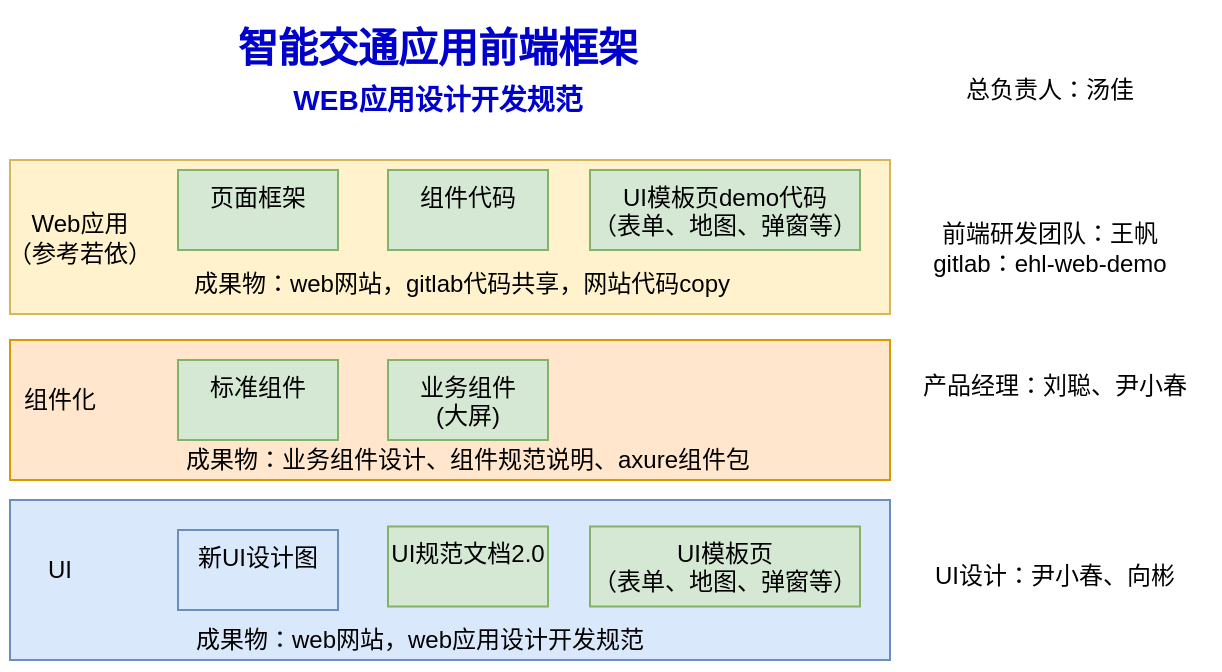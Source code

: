<mxfile version="24.3.0" type="github">
  <diagram name="UI及组件化" id="z0EhWLpogA51Fq5rZ20b">
    <mxGraphModel dx="989" dy="486" grid="1" gridSize="10" guides="1" tooltips="1" connect="1" arrows="1" fold="1" page="1" pageScale="1" pageWidth="827" pageHeight="1169" math="0" shadow="0">
      <root>
        <mxCell id="0" />
        <mxCell id="1" parent="0" />
        <mxCell id="tG885CDq0jZlOQL7Jjer-1" value="" style="rounded=0;whiteSpace=wrap;html=1;fillColor=#fff2cc;strokeColor=#d6b656;" vertex="1" parent="1">
          <mxGeometry x="40" y="170" width="440" height="77" as="geometry" />
        </mxCell>
        <mxCell id="tG885CDq0jZlOQL7Jjer-3" value="" style="rounded=0;whiteSpace=wrap;html=1;fillColor=#ffe6cc;strokeColor=#d79b00;" vertex="1" parent="1">
          <mxGeometry x="40" y="260" width="440" height="70" as="geometry" />
        </mxCell>
        <mxCell id="tG885CDq0jZlOQL7Jjer-4" value="" style="rounded=0;whiteSpace=wrap;html=1;fillColor=#dae8fc;strokeColor=#6c8ebf;" vertex="1" parent="1">
          <mxGeometry x="40" y="340" width="440" height="80" as="geometry" />
        </mxCell>
        <mxCell id="tG885CDq0jZlOQL7Jjer-5" value="UI" style="text;html=1;align=center;verticalAlign=middle;whiteSpace=wrap;rounded=0;" vertex="1" parent="1">
          <mxGeometry x="40" y="360" width="50" height="30" as="geometry" />
        </mxCell>
        <mxCell id="tG885CDq0jZlOQL7Jjer-6" value="&lt;span style=&quot;color: rgb(0, 0, 0); font-family: Helvetica; font-size: 12px; font-style: normal; font-variant-ligatures: normal; font-variant-caps: normal; font-weight: 400; letter-spacing: normal; orphans: 2; text-indent: 0px; text-transform: none; widows: 2; word-spacing: 0px; -webkit-text-stroke-width: 0px; white-space: normal; text-decoration-thickness: initial; text-decoration-style: initial; text-decoration-color: initial; float: none; display: inline !important;&quot;&gt;UI规范文档2.0&lt;/span&gt;" style="text;whiteSpace=wrap;html=1;fillColor=#d5e8d4;strokeColor=#82b366;labelBackgroundColor=none;align=center;" vertex="1" parent="1">
          <mxGeometry x="229" y="353.25" width="80" height="40" as="geometry" />
        </mxCell>
        <mxCell id="tG885CDq0jZlOQL7Jjer-7" value="&lt;span style=&quot;font-family: Helvetica; font-size: 12px; font-style: normal; font-variant-ligatures: normal; font-variant-caps: normal; font-weight: 400; letter-spacing: normal; orphans: 2; text-indent: 0px; text-transform: none; widows: 2; word-spacing: 0px; -webkit-text-stroke-width: 0px; white-space: normal; text-decoration-thickness: initial; text-decoration-style: initial; text-decoration-color: initial; float: none; display: inline !important;&quot;&gt;新UI设计图&lt;/span&gt;" style="text;whiteSpace=wrap;html=1;fillColor=#dae8fc;strokeColor=#6c8ebf;fontColor=default;labelBackgroundColor=none;align=center;" vertex="1" parent="1">
          <mxGeometry x="124" y="355" width="80" height="40" as="geometry" />
        </mxCell>
        <mxCell id="tG885CDq0jZlOQL7Jjer-8" value="&lt;span style=&quot;color: rgb(0, 0, 0); font-family: Helvetica; font-size: 12px; font-style: normal; font-variant-ligatures: normal; font-variant-caps: normal; font-weight: 400; letter-spacing: normal; orphans: 2; text-indent: 0px; text-transform: none; widows: 2; word-spacing: 0px; -webkit-text-stroke-width: 0px; white-space: normal; text-decoration-thickness: initial; text-decoration-style: initial; text-decoration-color: initial; float: none; display: inline !important;&quot;&gt;UI模板页&lt;/span&gt;&lt;div&gt;&lt;span style=&quot;color: rgb(0, 0, 0); font-family: Helvetica; font-size: 12px; font-style: normal; font-variant-ligatures: normal; font-variant-caps: normal; font-weight: 400; letter-spacing: normal; orphans: 2; text-indent: 0px; text-transform: none; widows: 2; word-spacing: 0px; -webkit-text-stroke-width: 0px; white-space: normal; text-decoration-thickness: initial; text-decoration-style: initial; text-decoration-color: initial; float: none; display: inline !important;&quot;&gt;（表单、地图、弹窗等）&lt;/span&gt;&lt;/div&gt;" style="text;whiteSpace=wrap;html=1;fillColor=#d5e8d4;strokeColor=#82b366;labelBackgroundColor=none;align=center;" vertex="1" parent="1">
          <mxGeometry x="330" y="353.25" width="135" height="40" as="geometry" />
        </mxCell>
        <mxCell id="tG885CDq0jZlOQL7Jjer-9" value="组件化" style="text;html=1;align=center;verticalAlign=middle;whiteSpace=wrap;rounded=0;" vertex="1" parent="1">
          <mxGeometry x="40" y="275" width="50" height="30" as="geometry" />
        </mxCell>
        <mxCell id="tG885CDq0jZlOQL7Jjer-10" value="&lt;div style=&quot;&quot;&gt;&lt;span style=&quot;background-color: initial;&quot;&gt;标准组件&lt;/span&gt;&lt;/div&gt;" style="text;whiteSpace=wrap;html=1;fillColor=#d5e8d4;strokeColor=#82b366;labelBackgroundColor=none;align=center;" vertex="1" parent="1">
          <mxGeometry x="124" y="270" width="80" height="40" as="geometry" />
        </mxCell>
        <mxCell id="tG885CDq0jZlOQL7Jjer-11" value="&lt;div style=&quot;&quot;&gt;&lt;span style=&quot;background-color: initial;&quot;&gt;业务组件&lt;/span&gt;&lt;/div&gt;&lt;div style=&quot;&quot;&gt;&lt;span style=&quot;background-color: initial;&quot;&gt;(大屏)&lt;/span&gt;&lt;/div&gt;" style="text;whiteSpace=wrap;html=1;fillColor=#d5e8d4;strokeColor=#82b366;labelBackgroundColor=none;align=center;" vertex="1" parent="1">
          <mxGeometry x="229" y="270" width="80" height="40" as="geometry" />
        </mxCell>
        <mxCell id="tG885CDq0jZlOQL7Jjer-12" value="Web应用&lt;div&gt;（参考若依）&lt;/div&gt;" style="text;html=1;align=center;verticalAlign=middle;whiteSpace=wrap;rounded=0;" vertex="1" parent="1">
          <mxGeometry x="35" y="193.5" width="80" height="30" as="geometry" />
        </mxCell>
        <mxCell id="tG885CDq0jZlOQL7Jjer-13" value="智能交通应用前端框架&lt;div&gt;&lt;font style=&quot;font-size: 14px;&quot;&gt;WEB应用设计开发规范&lt;/font&gt;&lt;/div&gt;" style="text;html=1;align=center;verticalAlign=middle;whiteSpace=wrap;rounded=0;fontSize=20;fontStyle=1;fontColor=#0000CC;" vertex="1" parent="1">
          <mxGeometry x="124" y="90" width="260" height="70" as="geometry" />
        </mxCell>
        <mxCell id="tG885CDq0jZlOQL7Jjer-14" value="&lt;div style=&quot;&quot;&gt;页面框架&lt;/div&gt;" style="text;whiteSpace=wrap;html=1;fillColor=#d5e8d4;strokeColor=#82b366;labelBackgroundColor=none;align=center;" vertex="1" parent="1">
          <mxGeometry x="124" y="175" width="80" height="40" as="geometry" />
        </mxCell>
        <mxCell id="tG885CDq0jZlOQL7Jjer-16" value="组件代码" style="text;whiteSpace=wrap;html=1;fillColor=#d5e8d4;strokeColor=#82b366;labelBackgroundColor=none;align=center;" vertex="1" parent="1">
          <mxGeometry x="229" y="175" width="80" height="40" as="geometry" />
        </mxCell>
        <mxCell id="tG885CDq0jZlOQL7Jjer-17" value="前端研发团队：王帆&lt;div&gt;gitlab：ehl-web-demo&lt;/div&gt;" style="text;html=1;align=center;verticalAlign=middle;whiteSpace=wrap;rounded=0;" vertex="1" parent="1">
          <mxGeometry x="480" y="193.5" width="160" height="40" as="geometry" />
        </mxCell>
        <mxCell id="tG885CDq0jZlOQL7Jjer-18" value="产品经理：刘聪、尹小春" style="text;html=1;align=center;verticalAlign=middle;whiteSpace=wrap;rounded=0;" vertex="1" parent="1">
          <mxGeometry x="480" y="268.25" width="165" height="30" as="geometry" />
        </mxCell>
        <mxCell id="tG885CDq0jZlOQL7Jjer-19" value="UI设计：尹小春、向彬" style="text;html=1;align=center;verticalAlign=middle;whiteSpace=wrap;rounded=0;" vertex="1" parent="1">
          <mxGeometry x="480" y="363.25" width="165" height="30" as="geometry" />
        </mxCell>
        <mxCell id="tG885CDq0jZlOQL7Jjer-21" value="成果物：web网站，gitlab代码共享，网站代码copy" style="text;html=1;align=center;verticalAlign=middle;whiteSpace=wrap;rounded=0;" vertex="1" parent="1">
          <mxGeometry x="111" y="217" width="310" height="30" as="geometry" />
        </mxCell>
        <mxCell id="tG885CDq0jZlOQL7Jjer-22" value="成果物：业务组件设计、组件规范说明、axure组件包" style="text;html=1;align=center;verticalAlign=middle;whiteSpace=wrap;rounded=0;" vertex="1" parent="1">
          <mxGeometry x="111" y="305" width="316" height="30" as="geometry" />
        </mxCell>
        <mxCell id="tG885CDq0jZlOQL7Jjer-23" value="&lt;span style=&quot;color: rgb(0, 0, 0); font-family: Helvetica; font-size: 12px; font-style: normal; font-variant-ligatures: normal; font-variant-caps: normal; font-weight: 400; letter-spacing: normal; orphans: 2; text-indent: 0px; text-transform: none; widows: 2; word-spacing: 0px; -webkit-text-stroke-width: 0px; white-space: normal; text-decoration-thickness: initial; text-decoration-style: initial; text-decoration-color: initial; float: none; display: inline !important;&quot;&gt;UI模板页demo代码&lt;/span&gt;&lt;div&gt;&lt;span style=&quot;color: rgb(0, 0, 0); font-family: Helvetica; font-size: 12px; font-style: normal; font-variant-ligatures: normal; font-variant-caps: normal; font-weight: 400; letter-spacing: normal; orphans: 2; text-indent: 0px; text-transform: none; widows: 2; word-spacing: 0px; -webkit-text-stroke-width: 0px; white-space: normal; text-decoration-thickness: initial; text-decoration-style: initial; text-decoration-color: initial; float: none; display: inline !important;&quot;&gt;（表单、地图、弹窗等）&lt;/span&gt;&lt;/div&gt;" style="text;whiteSpace=wrap;html=1;fillColor=#d5e8d4;strokeColor=#82b366;labelBackgroundColor=none;align=center;" vertex="1" parent="1">
          <mxGeometry x="330" y="175" width="135" height="40" as="geometry" />
        </mxCell>
        <mxCell id="tG885CDq0jZlOQL7Jjer-24" value="成果物：web网站，web应用设计开发规范" style="text;html=1;align=center;verticalAlign=middle;whiteSpace=wrap;rounded=0;" vertex="1" parent="1">
          <mxGeometry x="100" y="395" width="290" height="30" as="geometry" />
        </mxCell>
        <mxCell id="tG885CDq0jZlOQL7Jjer-26" value="总负责人：汤佳" style="text;html=1;align=center;verticalAlign=middle;whiteSpace=wrap;rounded=0;" vertex="1" parent="1">
          <mxGeometry x="480" y="120" width="160" height="30" as="geometry" />
        </mxCell>
      </root>
    </mxGraphModel>
  </diagram>
</mxfile>

